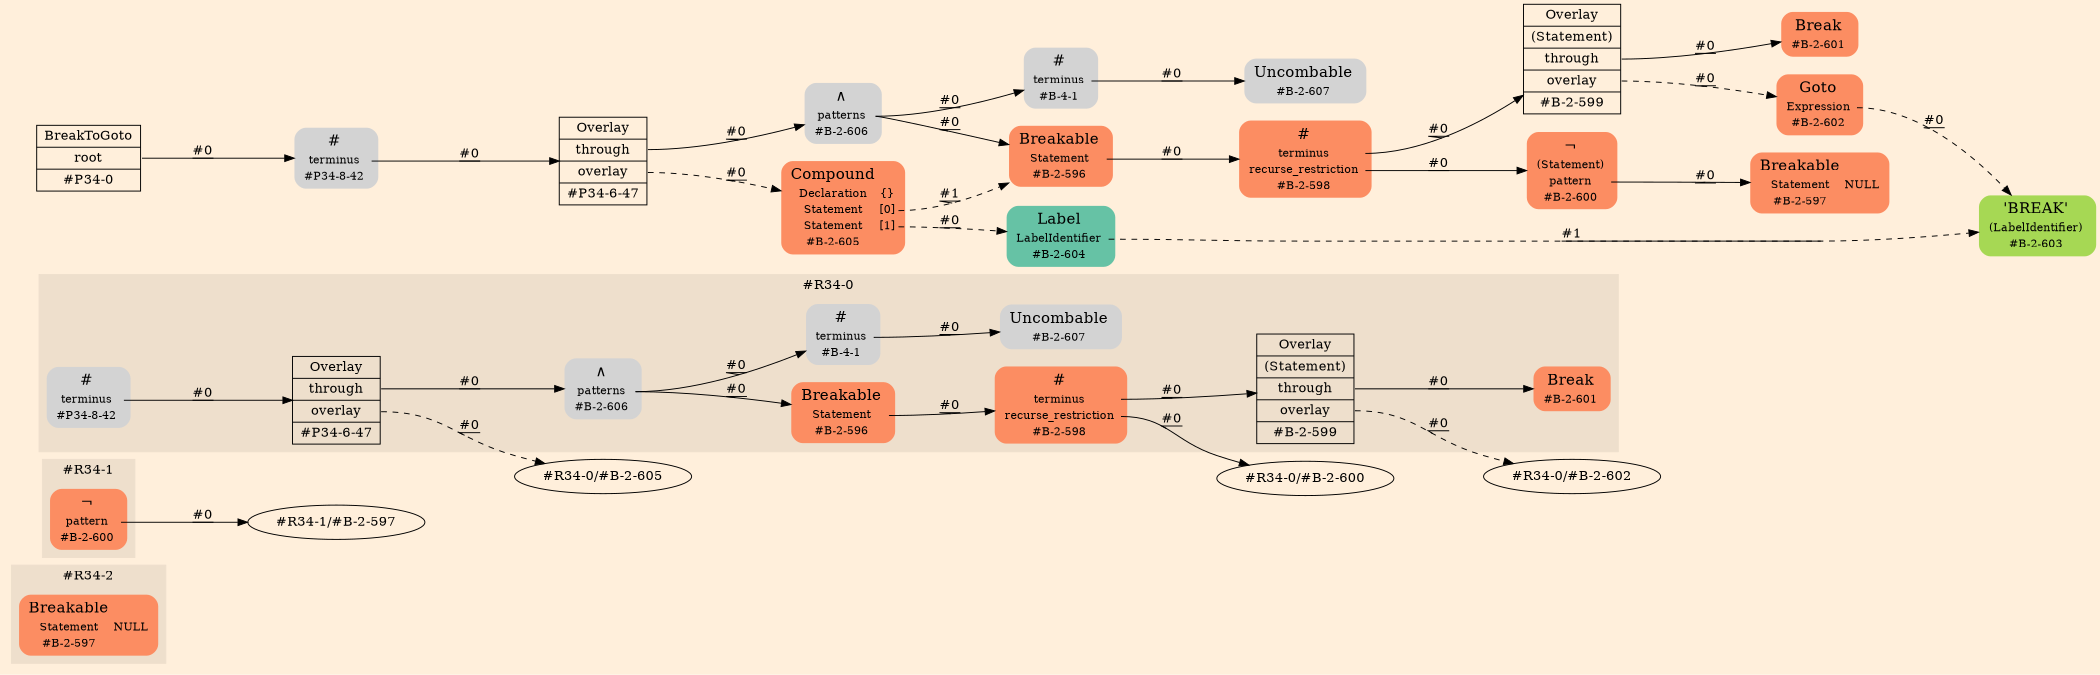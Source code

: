 digraph Inferno {
graph [
rankdir = "LR"
ranksep = 1.0
size = "14,20"
bgcolor = antiquewhite1
color = black
fontcolor = black
];
node [
];
subgraph "cluster#R34-2" {
label = "#R34-2"
style = "filled"
color = antiquewhite2
"#R34-2/#B-2-597" [
shape = "plaintext"
fillcolor = "/set28/2"
label = <<TABLE BORDER="0" CELLBORDER="0" CELLSPACING="0">
 <TR>
  <TD><FONT POINT-SIZE="16.0">Breakable</FONT></TD>
  <TD></TD>
 </TR>
 <TR>
  <TD>Statement</TD>
  <TD PORT="port0">NULL</TD>
 </TR>
 <TR>
  <TD>#B-2-597</TD>
  <TD PORT="port1"></TD>
 </TR>
</TABLE>>
style = "rounded,filled"
fontsize = "12"
];
}
subgraph "cluster#R34-1" {
label = "#R34-1"
style = "filled"
color = antiquewhite2
"#R34-1/#B-2-600" [
shape = "plaintext"
fillcolor = "/set28/2"
label = <<TABLE BORDER="0" CELLBORDER="0" CELLSPACING="0">
 <TR>
  <TD><FONT POINT-SIZE="16.0">¬</FONT></TD>
  <TD></TD>
 </TR>
 <TR>
  <TD>pattern</TD>
  <TD PORT="port0"></TD>
 </TR>
 <TR>
  <TD>#B-2-600</TD>
  <TD PORT="port1"></TD>
 </TR>
</TABLE>>
style = "rounded,filled"
fontsize = "12"
];
}
"#R34-1/#B-2-600":port0 -> "#R34-1/#B-2-597" [style="solid"
label = "#0"
decorate = true
color = black
fontcolor = black
];
subgraph "cluster#R34-0" {
label = "#R34-0"
style = "filled"
color = antiquewhite2
"#R34-0/#B-2-607" [
shape = "plaintext"
label = <<TABLE BORDER="0" CELLBORDER="0" CELLSPACING="0">
 <TR>
  <TD><FONT POINT-SIZE="16.0">Uncombable</FONT></TD>
  <TD></TD>
 </TR>
 <TR>
  <TD>#B-2-607</TD>
  <TD PORT="port0"></TD>
 </TR>
</TABLE>>
style = "rounded,filled"
fontsize = "12"
];
"#R34-0/#B-2-596" [
shape = "plaintext"
fillcolor = "/set28/2"
label = <<TABLE BORDER="0" CELLBORDER="0" CELLSPACING="0">
 <TR>
  <TD><FONT POINT-SIZE="16.0">Breakable</FONT></TD>
  <TD></TD>
 </TR>
 <TR>
  <TD>Statement</TD>
  <TD PORT="port0"></TD>
 </TR>
 <TR>
  <TD>#B-2-596</TD>
  <TD PORT="port1"></TD>
 </TR>
</TABLE>>
style = "rounded,filled"
fontsize = "12"
];
"#R34-0/#B-4-1" [
shape = "plaintext"
label = <<TABLE BORDER="0" CELLBORDER="0" CELLSPACING="0">
 <TR>
  <TD><FONT POINT-SIZE="16.0">#</FONT></TD>
  <TD></TD>
 </TR>
 <TR>
  <TD>terminus</TD>
  <TD PORT="port0"></TD>
 </TR>
 <TR>
  <TD>#B-4-1</TD>
  <TD PORT="port1"></TD>
 </TR>
</TABLE>>
style = "rounded,filled"
fontsize = "12"
];
"#R34-0/#B-2-601" [
shape = "plaintext"
fillcolor = "/set28/2"
label = <<TABLE BORDER="0" CELLBORDER="0" CELLSPACING="0">
 <TR>
  <TD><FONT POINT-SIZE="16.0">Break</FONT></TD>
  <TD></TD>
 </TR>
 <TR>
  <TD>#B-2-601</TD>
  <TD PORT="port0"></TD>
 </TR>
</TABLE>>
style = "rounded,filled"
fontsize = "12"
];
"#R34-0/#P34-8-42" [
shape = "plaintext"
label = <<TABLE BORDER="0" CELLBORDER="0" CELLSPACING="0">
 <TR>
  <TD><FONT POINT-SIZE="16.0">#</FONT></TD>
  <TD></TD>
 </TR>
 <TR>
  <TD>terminus</TD>
  <TD PORT="port0"></TD>
 </TR>
 <TR>
  <TD>#P34-8-42</TD>
  <TD PORT="port1"></TD>
 </TR>
</TABLE>>
style = "rounded,filled"
fontsize = "12"
];
"#R34-0/#B-2-598" [
shape = "plaintext"
fillcolor = "/set28/2"
label = <<TABLE BORDER="0" CELLBORDER="0" CELLSPACING="0">
 <TR>
  <TD><FONT POINT-SIZE="16.0">#</FONT></TD>
  <TD></TD>
 </TR>
 <TR>
  <TD>terminus</TD>
  <TD PORT="port0"></TD>
 </TR>
 <TR>
  <TD>recurse_restriction</TD>
  <TD PORT="port1"></TD>
 </TR>
 <TR>
  <TD>#B-2-598</TD>
  <TD PORT="port2"></TD>
 </TR>
</TABLE>>
style = "rounded,filled"
fontsize = "12"
];
"#R34-0/#B-2-599" [
shape = "record"
fillcolor = antiquewhite2
label = "<fixed> Overlay | <port0> (Statement) | <port1> through | <port2> overlay | <port3> #B-2-599"
style = "filled"
fontsize = "14"
color = black
fontcolor = black
];
"#R34-0/#P34-6-47" [
shape = "record"
fillcolor = antiquewhite2
label = "<fixed> Overlay | <port0> through | <port1> overlay | <port2> #P34-6-47"
style = "filled"
fontsize = "14"
color = black
fontcolor = black
];
"#R34-0/#B-2-606" [
shape = "plaintext"
label = <<TABLE BORDER="0" CELLBORDER="0" CELLSPACING="0">
 <TR>
  <TD><FONT POINT-SIZE="16.0">∧</FONT></TD>
  <TD></TD>
 </TR>
 <TR>
  <TD>patterns</TD>
  <TD PORT="port0"></TD>
 </TR>
 <TR>
  <TD>#B-2-606</TD>
  <TD PORT="port1"></TD>
 </TR>
</TABLE>>
style = "rounded,filled"
fontsize = "12"
];
}
"#R34-0/#B-2-596":port0 -> "#R34-0/#B-2-598" [style="solid"
label = "#0"
decorate = true
color = black
fontcolor = black
];
"#R34-0/#B-4-1":port0 -> "#R34-0/#B-2-607" [style="solid"
label = "#0"
decorate = true
color = black
fontcolor = black
];
"#R34-0/#P34-8-42":port0 -> "#R34-0/#P34-6-47" [style="solid"
label = "#0"
decorate = true
color = black
fontcolor = black
];
"#R34-0/#B-2-598":port0 -> "#R34-0/#B-2-599" [style="solid"
label = "#0"
decorate = true
color = black
fontcolor = black
];
"#R34-0/#B-2-598":port1 -> "#R34-0/#B-2-600" [style="solid"
label = "#0"
decorate = true
color = black
fontcolor = black
];
"#R34-0/#B-2-599":port1 -> "#R34-0/#B-2-601" [style="solid"
label = "#0"
decorate = true
color = black
fontcolor = black
];
"#R34-0/#B-2-599":port2 -> "#R34-0/#B-2-602" [style="dashed"
label = "#0"
decorate = true
color = black
fontcolor = black
];
"#R34-0/#P34-6-47":port0 -> "#R34-0/#B-2-606" [style="solid"
label = "#0"
decorate = true
color = black
fontcolor = black
];
"#R34-0/#P34-6-47":port1 -> "#R34-0/#B-2-605" [style="dashed"
label = "#0"
decorate = true
color = black
fontcolor = black
];
"#R34-0/#B-2-606":port0 -> "#R34-0/#B-2-596" [style="solid"
label = "#0"
decorate = true
color = black
fontcolor = black
];
"#R34-0/#B-2-606":port0 -> "#R34-0/#B-4-1" [style="solid"
label = "#0"
decorate = true
color = black
fontcolor = black
];
"CR#P34-0" [
shape = "record"
fillcolor = antiquewhite1
label = "<fixed> BreakToGoto | <port0> root | <port1> #P34-0"
style = "filled"
fontsize = "14"
color = black
fontcolor = black
];
"#P34-8-42" [
shape = "plaintext"
label = <<TABLE BORDER="0" CELLBORDER="0" CELLSPACING="0">
 <TR>
  <TD><FONT POINT-SIZE="16.0">#</FONT></TD>
  <TD></TD>
 </TR>
 <TR>
  <TD>terminus</TD>
  <TD PORT="port0"></TD>
 </TR>
 <TR>
  <TD>#P34-8-42</TD>
  <TD PORT="port1"></TD>
 </TR>
</TABLE>>
style = "rounded,filled"
fontsize = "12"
];
"#P34-6-47" [
shape = "record"
fillcolor = antiquewhite1
label = "<fixed> Overlay | <port0> through | <port1> overlay | <port2> #P34-6-47"
style = "filled"
fontsize = "14"
color = black
fontcolor = black
];
"#B-2-606" [
shape = "plaintext"
label = <<TABLE BORDER="0" CELLBORDER="0" CELLSPACING="0">
 <TR>
  <TD><FONT POINT-SIZE="16.0">∧</FONT></TD>
  <TD></TD>
 </TR>
 <TR>
  <TD>patterns</TD>
  <TD PORT="port0"></TD>
 </TR>
 <TR>
  <TD>#B-2-606</TD>
  <TD PORT="port1"></TD>
 </TR>
</TABLE>>
style = "rounded,filled"
fontsize = "12"
];
"#B-2-596" [
shape = "plaintext"
fillcolor = "/set28/2"
label = <<TABLE BORDER="0" CELLBORDER="0" CELLSPACING="0">
 <TR>
  <TD><FONT POINT-SIZE="16.0">Breakable</FONT></TD>
  <TD></TD>
 </TR>
 <TR>
  <TD>Statement</TD>
  <TD PORT="port0"></TD>
 </TR>
 <TR>
  <TD>#B-2-596</TD>
  <TD PORT="port1"></TD>
 </TR>
</TABLE>>
style = "rounded,filled"
fontsize = "12"
];
"#B-2-598" [
shape = "plaintext"
fillcolor = "/set28/2"
label = <<TABLE BORDER="0" CELLBORDER="0" CELLSPACING="0">
 <TR>
  <TD><FONT POINT-SIZE="16.0">#</FONT></TD>
  <TD></TD>
 </TR>
 <TR>
  <TD>terminus</TD>
  <TD PORT="port0"></TD>
 </TR>
 <TR>
  <TD>recurse_restriction</TD>
  <TD PORT="port1"></TD>
 </TR>
 <TR>
  <TD>#B-2-598</TD>
  <TD PORT="port2"></TD>
 </TR>
</TABLE>>
style = "rounded,filled"
fontsize = "12"
];
"#B-2-599" [
shape = "record"
fillcolor = antiquewhite1
label = "<fixed> Overlay | <port0> (Statement) | <port1> through | <port2> overlay | <port3> #B-2-599"
style = "filled"
fontsize = "14"
color = black
fontcolor = black
];
"#B-2-601" [
shape = "plaintext"
fillcolor = "/set28/2"
label = <<TABLE BORDER="0" CELLBORDER="0" CELLSPACING="0">
 <TR>
  <TD><FONT POINT-SIZE="16.0">Break</FONT></TD>
  <TD></TD>
 </TR>
 <TR>
  <TD>#B-2-601</TD>
  <TD PORT="port0"></TD>
 </TR>
</TABLE>>
style = "rounded,filled"
fontsize = "12"
];
"#B-2-602" [
shape = "plaintext"
fillcolor = "/set28/2"
label = <<TABLE BORDER="0" CELLBORDER="0" CELLSPACING="0">
 <TR>
  <TD><FONT POINT-SIZE="16.0">Goto</FONT></TD>
  <TD></TD>
 </TR>
 <TR>
  <TD>Expression</TD>
  <TD PORT="port0"></TD>
 </TR>
 <TR>
  <TD>#B-2-602</TD>
  <TD PORT="port1"></TD>
 </TR>
</TABLE>>
style = "rounded,filled"
fontsize = "12"
];
"#B-2-603" [
shape = "plaintext"
fillcolor = "/set28/5"
label = <<TABLE BORDER="0" CELLBORDER="0" CELLSPACING="0">
 <TR>
  <TD><FONT POINT-SIZE="16.0">'BREAK'</FONT></TD>
  <TD></TD>
 </TR>
 <TR>
  <TD>(LabelIdentifier)</TD>
  <TD PORT="port0"></TD>
 </TR>
 <TR>
  <TD>#B-2-603</TD>
  <TD PORT="port1"></TD>
 </TR>
</TABLE>>
style = "rounded,filled"
fontsize = "12"
];
"#B-2-600" [
shape = "plaintext"
fillcolor = "/set28/2"
label = <<TABLE BORDER="0" CELLBORDER="0" CELLSPACING="0">
 <TR>
  <TD><FONT POINT-SIZE="16.0">¬</FONT></TD>
  <TD></TD>
 </TR>
 <TR>
  <TD>(Statement)</TD>
  <TD PORT="port0"></TD>
 </TR>
 <TR>
  <TD>pattern</TD>
  <TD PORT="port1"></TD>
 </TR>
 <TR>
  <TD>#B-2-600</TD>
  <TD PORT="port2"></TD>
 </TR>
</TABLE>>
style = "rounded,filled"
fontsize = "12"
];
"#B-2-597" [
shape = "plaintext"
fillcolor = "/set28/2"
label = <<TABLE BORDER="0" CELLBORDER="0" CELLSPACING="0">
 <TR>
  <TD><FONT POINT-SIZE="16.0">Breakable</FONT></TD>
  <TD></TD>
 </TR>
 <TR>
  <TD>Statement</TD>
  <TD PORT="port0">NULL</TD>
 </TR>
 <TR>
  <TD>#B-2-597</TD>
  <TD PORT="port1"></TD>
 </TR>
</TABLE>>
style = "rounded,filled"
fontsize = "12"
];
"#B-4-1" [
shape = "plaintext"
label = <<TABLE BORDER="0" CELLBORDER="0" CELLSPACING="0">
 <TR>
  <TD><FONT POINT-SIZE="16.0">#</FONT></TD>
  <TD></TD>
 </TR>
 <TR>
  <TD>terminus</TD>
  <TD PORT="port0"></TD>
 </TR>
 <TR>
  <TD>#B-4-1</TD>
  <TD PORT="port1"></TD>
 </TR>
</TABLE>>
style = "rounded,filled"
fontsize = "12"
];
"#B-2-607" [
shape = "plaintext"
label = <<TABLE BORDER="0" CELLBORDER="0" CELLSPACING="0">
 <TR>
  <TD><FONT POINT-SIZE="16.0">Uncombable</FONT></TD>
  <TD></TD>
 </TR>
 <TR>
  <TD>#B-2-607</TD>
  <TD PORT="port0"></TD>
 </TR>
</TABLE>>
style = "rounded,filled"
fontsize = "12"
];
"#B-2-605" [
shape = "plaintext"
fillcolor = "/set28/2"
label = <<TABLE BORDER="0" CELLBORDER="0" CELLSPACING="0">
 <TR>
  <TD><FONT POINT-SIZE="16.0">Compound</FONT></TD>
  <TD></TD>
 </TR>
 <TR>
  <TD>Declaration</TD>
  <TD PORT="port0">{}</TD>
 </TR>
 <TR>
  <TD>Statement</TD>
  <TD PORT="port1">[0]</TD>
 </TR>
 <TR>
  <TD>Statement</TD>
  <TD PORT="port2">[1]</TD>
 </TR>
 <TR>
  <TD>#B-2-605</TD>
  <TD PORT="port3"></TD>
 </TR>
</TABLE>>
style = "rounded,filled"
fontsize = "12"
];
"#B-2-604" [
shape = "plaintext"
fillcolor = "/set28/1"
label = <<TABLE BORDER="0" CELLBORDER="0" CELLSPACING="0">
 <TR>
  <TD><FONT POINT-SIZE="16.0">Label</FONT></TD>
  <TD></TD>
 </TR>
 <TR>
  <TD>LabelIdentifier</TD>
  <TD PORT="port0"></TD>
 </TR>
 <TR>
  <TD>#B-2-604</TD>
  <TD PORT="port1"></TD>
 </TR>
</TABLE>>
style = "rounded,filled"
fontsize = "12"
];
"CR#P34-0":port0 -> "#P34-8-42" [style="solid"
label = "#0"
decorate = true
color = black
fontcolor = black
];
"#P34-8-42":port0 -> "#P34-6-47" [style="solid"
label = "#0"
decorate = true
color = black
fontcolor = black
];
"#P34-6-47":port0 -> "#B-2-606" [style="solid"
label = "#0"
decorate = true
color = black
fontcolor = black
];
"#P34-6-47":port1 -> "#B-2-605" [style="dashed"
label = "#0"
decorate = true
color = black
fontcolor = black
];
"#B-2-606":port0 -> "#B-2-596" [style="solid"
label = "#0"
decorate = true
color = black
fontcolor = black
];
"#B-2-606":port0 -> "#B-4-1" [style="solid"
label = "#0"
decorate = true
color = black
fontcolor = black
];
"#B-2-596":port0 -> "#B-2-598" [style="solid"
label = "#0"
decorate = true
color = black
fontcolor = black
];
"#B-2-598":port0 -> "#B-2-599" [style="solid"
label = "#0"
decorate = true
color = black
fontcolor = black
];
"#B-2-598":port1 -> "#B-2-600" [style="solid"
label = "#0"
decorate = true
color = black
fontcolor = black
];
"#B-2-599":port1 -> "#B-2-601" [style="solid"
label = "#0"
decorate = true
color = black
fontcolor = black
];
"#B-2-599":port2 -> "#B-2-602" [style="dashed"
label = "#0"
decorate = true
color = black
fontcolor = black
];
"#B-2-602":port0 -> "#B-2-603" [style="dashed"
label = "#0"
decorate = true
color = black
fontcolor = black
];
"#B-2-600":port1 -> "#B-2-597" [style="solid"
label = "#0"
decorate = true
color = black
fontcolor = black
];
"#B-4-1":port0 -> "#B-2-607" [style="solid"
label = "#0"
decorate = true
color = black
fontcolor = black
];
"#B-2-605":port1 -> "#B-2-596" [style="dashed"
label = "#1"
decorate = true
color = black
fontcolor = black
];
"#B-2-605":port2 -> "#B-2-604" [style="dashed"
label = "#0"
decorate = true
color = black
fontcolor = black
];
"#B-2-604":port0 -> "#B-2-603" [style="dashed"
label = "#1"
decorate = true
color = black
fontcolor = black
];
}
